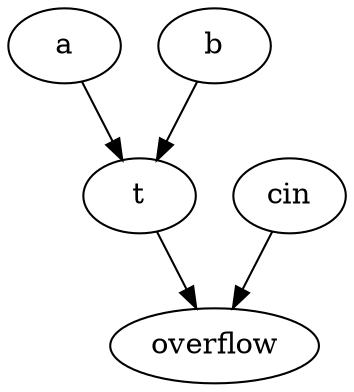 strict digraph "" {
	a	[complexity=6,
		importance=0.545454606204,
		rank=0.090909101034];
	t	[complexity=3,
		importance=0.424242496644,
		rank=0.141414165548];
	a -> t;
	overflow	[complexity=0,
		importance=0.242424343674,
		rank=0.0];
	b	[complexity=6,
		importance=0.545454606204,
		rank=0.090909101034];
	b -> t;
	cin	[complexity=3,
		importance=0.363636453234,
		rank=0.121212151078];
	cin -> overflow;
	t -> overflow;
}
